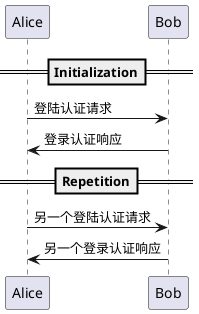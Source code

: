 @startuml 分隔符
==Initialization==
Alice -> Bob : 登陆认证请求
Bob -> Alice : 登录认证响应

==Repetition==
Alice -> Bob : 另一个登陆认证请求
Bob -> Alice : 另一个登录认证响应
@enduml